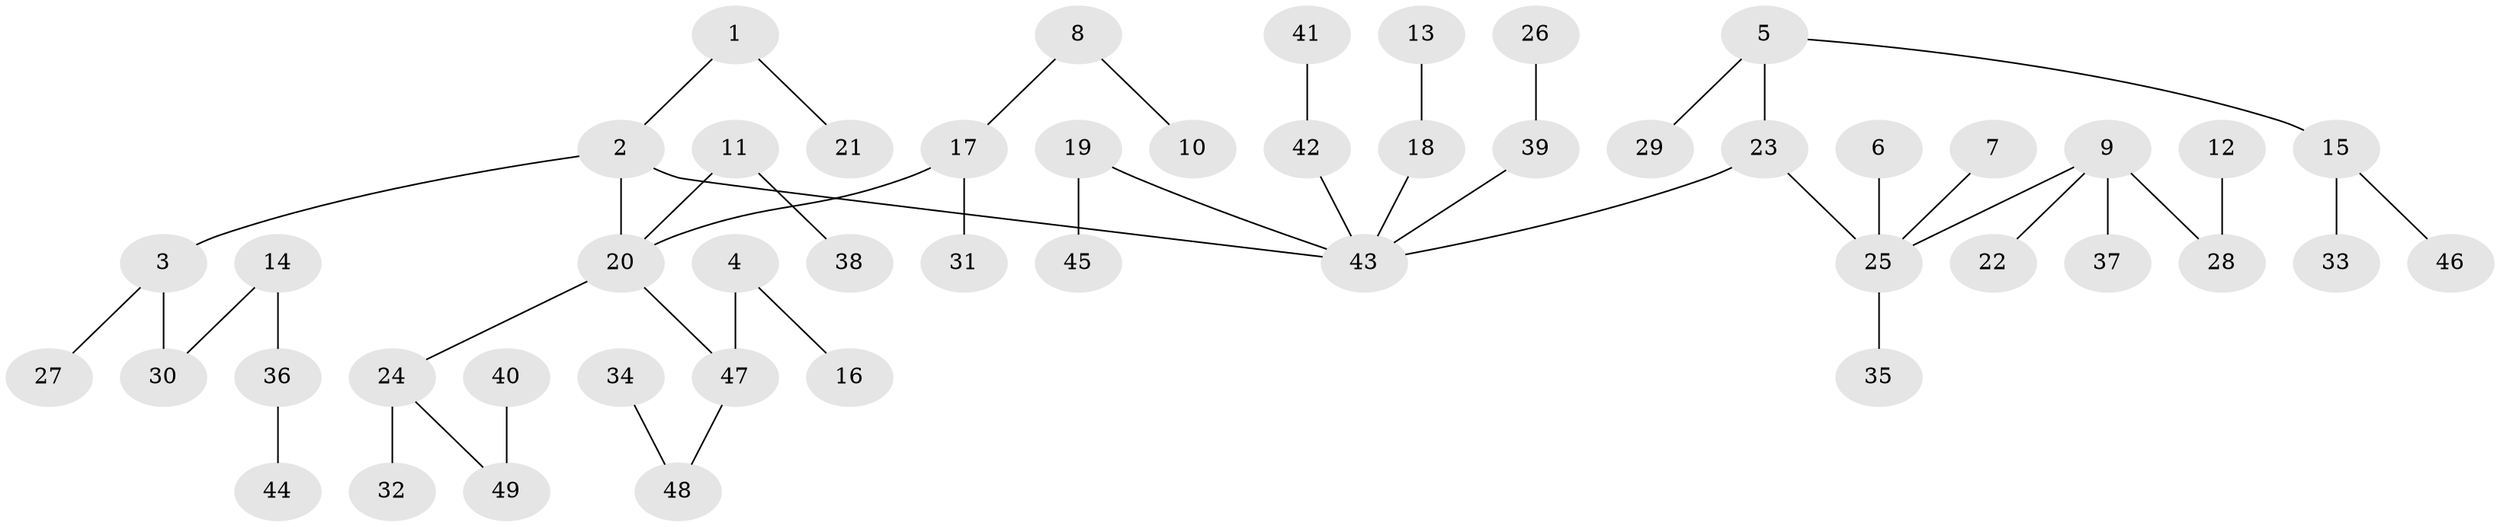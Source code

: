 // original degree distribution, {1: 0.4742268041237113, 3: 0.1134020618556701, 4: 0.10309278350515463, 6: 0.020618556701030927, 7: 0.010309278350515464, 2: 0.27835051546391754}
// Generated by graph-tools (version 1.1) at 2025/37/03/04/25 23:37:21]
// undirected, 49 vertices, 48 edges
graph export_dot {
  node [color=gray90,style=filled];
  1;
  2;
  3;
  4;
  5;
  6;
  7;
  8;
  9;
  10;
  11;
  12;
  13;
  14;
  15;
  16;
  17;
  18;
  19;
  20;
  21;
  22;
  23;
  24;
  25;
  26;
  27;
  28;
  29;
  30;
  31;
  32;
  33;
  34;
  35;
  36;
  37;
  38;
  39;
  40;
  41;
  42;
  43;
  44;
  45;
  46;
  47;
  48;
  49;
  1 -- 2 [weight=1.0];
  1 -- 21 [weight=1.0];
  2 -- 3 [weight=1.0];
  2 -- 20 [weight=1.0];
  2 -- 43 [weight=1.0];
  3 -- 27 [weight=1.0];
  3 -- 30 [weight=1.0];
  4 -- 16 [weight=1.0];
  4 -- 47 [weight=1.0];
  5 -- 15 [weight=1.0];
  5 -- 23 [weight=1.0];
  5 -- 29 [weight=1.0];
  6 -- 25 [weight=1.0];
  7 -- 25 [weight=1.0];
  8 -- 10 [weight=1.0];
  8 -- 17 [weight=1.0];
  9 -- 22 [weight=1.0];
  9 -- 25 [weight=1.0];
  9 -- 28 [weight=1.0];
  9 -- 37 [weight=1.0];
  11 -- 20 [weight=1.0];
  11 -- 38 [weight=1.0];
  12 -- 28 [weight=1.0];
  13 -- 18 [weight=1.0];
  14 -- 30 [weight=1.0];
  14 -- 36 [weight=1.0];
  15 -- 33 [weight=1.0];
  15 -- 46 [weight=1.0];
  17 -- 20 [weight=1.0];
  17 -- 31 [weight=1.0];
  18 -- 43 [weight=1.0];
  19 -- 43 [weight=1.0];
  19 -- 45 [weight=1.0];
  20 -- 24 [weight=1.0];
  20 -- 47 [weight=1.0];
  23 -- 25 [weight=1.0];
  23 -- 43 [weight=1.0];
  24 -- 32 [weight=1.0];
  24 -- 49 [weight=1.0];
  25 -- 35 [weight=1.0];
  26 -- 39 [weight=1.0];
  34 -- 48 [weight=1.0];
  36 -- 44 [weight=1.0];
  39 -- 43 [weight=1.0];
  40 -- 49 [weight=1.0];
  41 -- 42 [weight=1.0];
  42 -- 43 [weight=1.0];
  47 -- 48 [weight=1.0];
}
